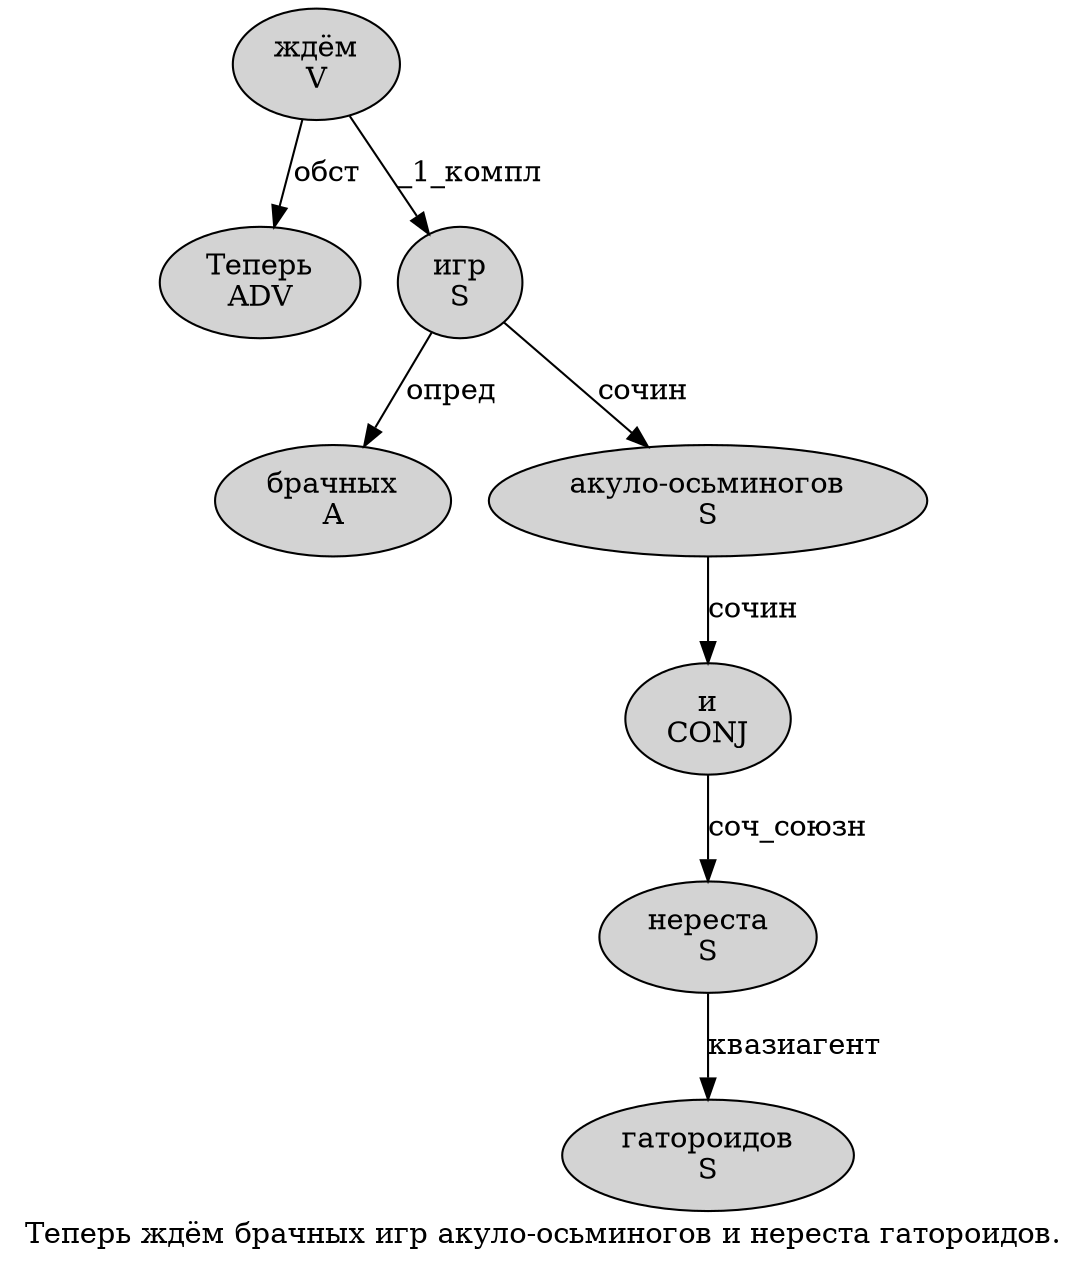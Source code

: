 digraph SENTENCE_4502 {
	graph [label="Теперь ждём брачных игр акуло-осьминогов и нереста гатороидов."]
	node [style=filled]
		0 [label="Теперь
ADV" color="" fillcolor=lightgray penwidth=1 shape=ellipse]
		1 [label="ждём
V" color="" fillcolor=lightgray penwidth=1 shape=ellipse]
		2 [label="брачных
A" color="" fillcolor=lightgray penwidth=1 shape=ellipse]
		3 [label="игр
S" color="" fillcolor=lightgray penwidth=1 shape=ellipse]
		4 [label="акуло-осьминогов
S" color="" fillcolor=lightgray penwidth=1 shape=ellipse]
		5 [label="и
CONJ" color="" fillcolor=lightgray penwidth=1 shape=ellipse]
		6 [label="нереста
S" color="" fillcolor=lightgray penwidth=1 shape=ellipse]
		7 [label="гатороидов
S" color="" fillcolor=lightgray penwidth=1 shape=ellipse]
			3 -> 2 [label="опред"]
			3 -> 4 [label="сочин"]
			4 -> 5 [label="сочин"]
			1 -> 0 [label="обст"]
			1 -> 3 [label="_1_компл"]
			5 -> 6 [label="соч_союзн"]
			6 -> 7 [label="квазиагент"]
}